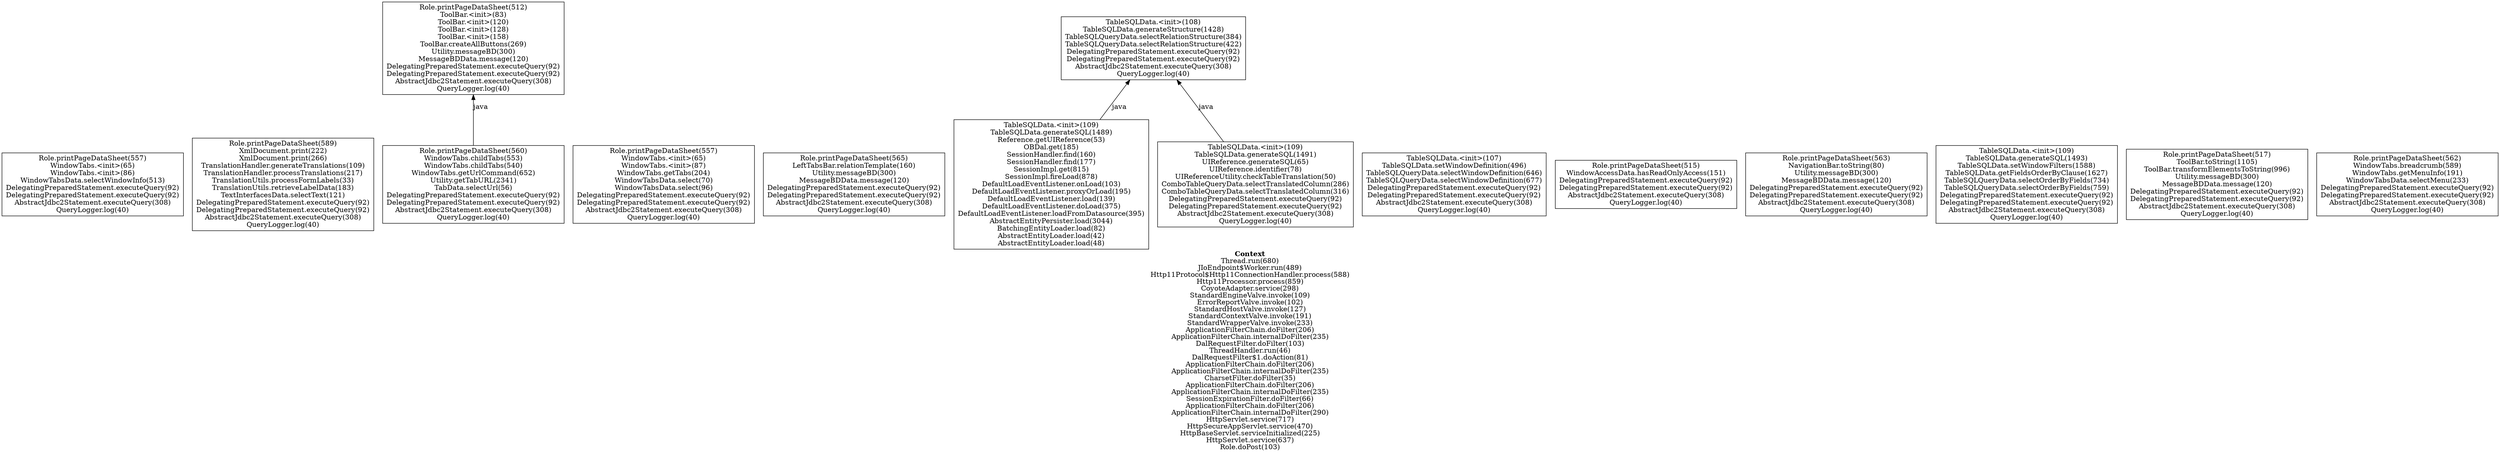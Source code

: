 digraph 15606519 { 
label=<<font face="Times-Bold">Context</font><br/>Thread.run(680)<br/>JIoEndpoint$Worker.run(489)<br/>Http11Protocol$Http11ConnectionHandler.process(588)<br/>Http11Processor.process(859)<br/>CoyoteAdapter.service(298)<br/>StandardEngineValve.invoke(109)<br/>ErrorReportValve.invoke(102)<br/>StandardHostValve.invoke(127)<br/>StandardContextValve.invoke(191)<br/>StandardWrapperValve.invoke(233)<br/>ApplicationFilterChain.doFilter(206)<br/>ApplicationFilterChain.internalDoFilter(235)<br/>DalRequestFilter.doFilter(103)<br/>ThreadHandler.run(46)<br/>DalRequestFilter$1.doAction(81)<br/>ApplicationFilterChain.doFilter(206)<br/>ApplicationFilterChain.internalDoFilter(235)<br/>CharsetFilter.doFilter(35)<br/>ApplicationFilterChain.doFilter(206)<br/>ApplicationFilterChain.internalDoFilter(235)<br/>SessionExpirationFilter.doFilter(66)<br/>ApplicationFilterChain.doFilter(206)<br/>ApplicationFilterChain.internalDoFilter(290)<br/>HttpServlet.service(717)<br/>HttpSecureAppServlet.service(470)<br/>HttpBaseServlet.serviceInitialized(225)<br/>HttpServlet.service(637)<br/>Role.doPost(103)>;rankdir=BT;
1 [label="Role.printPageDataSheet(557)\nWindowTabs.<init>(65)\nWindowTabs.<init>(86)\nWindowTabsData.selectWindowInfo(513)\nDelegatingPreparedStatement.executeQuery(92)\nDelegatingPreparedStatement.executeQuery(92)\nAbstractJdbc2Statement.executeQuery(308)\nQueryLogger.log(40)\n", shape=box];
2 [label="Role.printPageDataSheet(589)\nXmlDocument.print(222)\nXmlDocument.print(266)\nTranslationHandler.generateTranslations(109)\nTranslationHandler.processTranslations(217)\nTranslationUtils.processFormLabels(33)\nTranslationUtils.retrieveLabelData(183)\nTextInterfacesData.selectText(121)\nDelegatingPreparedStatement.executeQuery(92)\nDelegatingPreparedStatement.executeQuery(92)\nAbstractJdbc2Statement.executeQuery(308)\nQueryLogger.log(40)\n", shape=box];
3 [label="Role.printPageDataSheet(560)\nWindowTabs.childTabs(553)\nWindowTabs.childTabs(540)\nWindowTabs.getUrlCommand(652)\nUtility.getTabURL(2341)\nTabData.selectUrl(56)\nDelegatingPreparedStatement.executeQuery(92)\nDelegatingPreparedStatement.executeQuery(92)\nAbstractJdbc2Statement.executeQuery(308)\nQueryLogger.log(40)\n", shape=box];
4 [label="Role.printPageDataSheet(557)\nWindowTabs.<init>(65)\nWindowTabs.<init>(87)\nWindowTabs.getTabs(204)\nWindowTabsData.select(70)\nWindowTabsData.select(96)\nDelegatingPreparedStatement.executeQuery(92)\nDelegatingPreparedStatement.executeQuery(92)\nAbstractJdbc2Statement.executeQuery(308)\nQueryLogger.log(40)\n", shape=box];
5 [label="Role.printPageDataSheet(565)\nLeftTabsBar.relationTemplate(160)\nUtility.messageBD(300)\nMessageBDData.message(120)\nDelegatingPreparedStatement.executeQuery(92)\nDelegatingPreparedStatement.executeQuery(92)\nAbstractJdbc2Statement.executeQuery(308)\nQueryLogger.log(40)\n", shape=box];
6 [label="TableSQLData.<init>(109)\nTableSQLData.generateSQL(1489)\nReference.getUIReference(53)\nOBDal.get(185)\nSessionHandler.find(160)\nSessionHandler.find(177)\nSessionImpl.get(815)\nSessionImpl.fireLoad(878)\nDefaultLoadEventListener.onLoad(103)\nDefaultLoadEventListener.proxyOrLoad(195)\nDefaultLoadEventListener.load(139)\nDefaultLoadEventListener.doLoad(375)\nDefaultLoadEventListener.loadFromDatasource(395)\nAbstractEntityPersister.load(3044)\nBatchingEntityLoader.load(82)\nAbstractEntityLoader.load(42)\nAbstractEntityLoader.load(48)\n", shape=box];
7 [label="TableSQLData.<init>(109)\nTableSQLData.generateSQL(1491)\nUIReference.generateSQL(65)\nUIReference.identifier(78)\nUIReferenceUtility.checkTableTranslation(50)\nComboTableQueryData.selectTranslatedColumn(286)\nComboTableQueryData.selectTranslatedColumn(316)\nDelegatingPreparedStatement.executeQuery(92)\nDelegatingPreparedStatement.executeQuery(92)\nAbstractJdbc2Statement.executeQuery(308)\nQueryLogger.log(40)\n", shape=box];
8 [label="TableSQLData.<init>(107)\nTableSQLData.setWindowDefinition(496)\nTableSQLQueryData.selectWindowDefinition(646)\nTableSQLQueryData.selectWindowDefinition(677)\nDelegatingPreparedStatement.executeQuery(92)\nDelegatingPreparedStatement.executeQuery(92)\nAbstractJdbc2Statement.executeQuery(308)\nQueryLogger.log(40)\n", shape=box];
9 [label="Role.printPageDataSheet(512)\nToolBar.<init>(83)\nToolBar.<init>(120)\nToolBar.<init>(128)\nToolBar.<init>(158)\nToolBar.createAllButtons(269)\nUtility.messageBD(300)\nMessageBDData.message(120)\nDelegatingPreparedStatement.executeQuery(92)\nDelegatingPreparedStatement.executeQuery(92)\nAbstractJdbc2Statement.executeQuery(308)\nQueryLogger.log(40)\n", shape=box];
10 [label="Role.printPageDataSheet(515)\nWindowAccessData.hasReadOnlyAccess(151)\nDelegatingPreparedStatement.executeQuery(92)\nDelegatingPreparedStatement.executeQuery(92)\nAbstractJdbc2Statement.executeQuery(308)\nQueryLogger.log(40)\n", shape=box];
11 [label="Role.printPageDataSheet(563)\nNavigationBar.toString(80)\nUtility.messageBD(300)\nMessageBDData.message(120)\nDelegatingPreparedStatement.executeQuery(92)\nDelegatingPreparedStatement.executeQuery(92)\nAbstractJdbc2Statement.executeQuery(308)\nQueryLogger.log(40)\n", shape=box];
12 [label="TableSQLData.<init>(109)\nTableSQLData.generateSQL(1493)\nTableSQLData.setWindowFilters(1588)\nTableSQLData.getFieldsOrderByClause(1627)\nTableSQLQueryData.selectOrderByFields(734)\nTableSQLQueryData.selectOrderByFields(759)\nDelegatingPreparedStatement.executeQuery(92)\nDelegatingPreparedStatement.executeQuery(92)\nAbstractJdbc2Statement.executeQuery(308)\nQueryLogger.log(40)\n", shape=box];
13 [label="Role.printPageDataSheet(517)\nToolBar.toString(1105)\nToolBar.transformElementsToString(996)\nUtility.messageBD(300)\nMessageBDData.message(120)\nDelegatingPreparedStatement.executeQuery(92)\nDelegatingPreparedStatement.executeQuery(92)\nAbstractJdbc2Statement.executeQuery(308)\nQueryLogger.log(40)\n", shape=box];
14 [label="TableSQLData.<init>(108)\nTableSQLData.generateStructure(1428)\nTableSQLQueryData.selectRelationStructure(384)\nTableSQLQueryData.selectRelationStructure(422)\nDelegatingPreparedStatement.executeQuery(92)\nDelegatingPreparedStatement.executeQuery(92)\nAbstractJdbc2Statement.executeQuery(308)\nQueryLogger.log(40)\n", shape=box];
15 [label="Role.printPageDataSheet(562)\nWindowTabs.breadcrumb(589)\nWindowTabs.getMenuInfo(191)\nWindowTabsData.selectMenu(233)\nDelegatingPreparedStatement.executeQuery(92)\nDelegatingPreparedStatement.executeQuery(92)\nAbstractJdbc2Statement.executeQuery(308)\nQueryLogger.log(40)\n", shape=box];
3 -> 9 [label="java" color=black];
6 -> 14 [label="java" color=black];
7 -> 14 [label="java" color=black];
}


